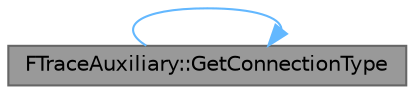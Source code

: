 digraph "FTraceAuxiliary::GetConnectionType"
{
 // INTERACTIVE_SVG=YES
 // LATEX_PDF_SIZE
  bgcolor="transparent";
  edge [fontname=Helvetica,fontsize=10,labelfontname=Helvetica,labelfontsize=10];
  node [fontname=Helvetica,fontsize=10,shape=box,height=0.2,width=0.4];
  rankdir="LR";
  Node1 [id="Node000001",label="FTraceAuxiliary::GetConnectionType",height=0.2,width=0.4,color="gray40", fillcolor="grey60", style="filled", fontcolor="black",tooltip="Returns the current connection type."];
  Node1 -> Node1 [id="edge1_Node000001_Node000001",color="steelblue1",style="solid",tooltip=" "];
}
